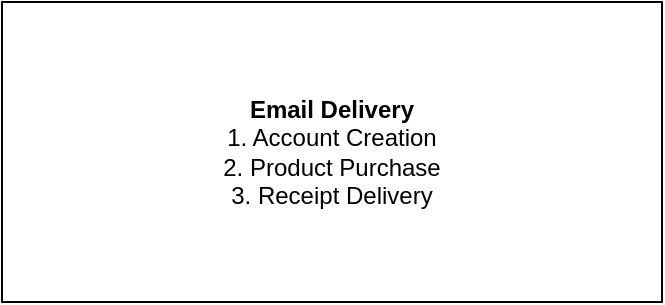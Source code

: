 <mxfile>
    <diagram id="HAn6Z7DMyqH6SsOed5RK" name="Page-1">
        <mxGraphModel dx="1002" dy="573" grid="1" gridSize="10" guides="1" tooltips="1" connect="1" arrows="1" fold="1" page="1" pageScale="1" pageWidth="850" pageHeight="1100" math="0" shadow="0">
            <root>
                <mxCell id="0"/>
                <mxCell id="1" parent="0"/>
                <mxCell id="3" value="&lt;b&gt;Email Delivery&lt;/b&gt;&lt;br&gt;1. Account Creation&lt;br&gt;2. Product Purchase&lt;br&gt;3. Receipt Delivery" style="rounded=0;whiteSpace=wrap;html=1;" vertex="1" parent="1">
                    <mxGeometry x="210" y="120" width="330" height="150" as="geometry"/>
                </mxCell>
            </root>
        </mxGraphModel>
    </diagram>
</mxfile>